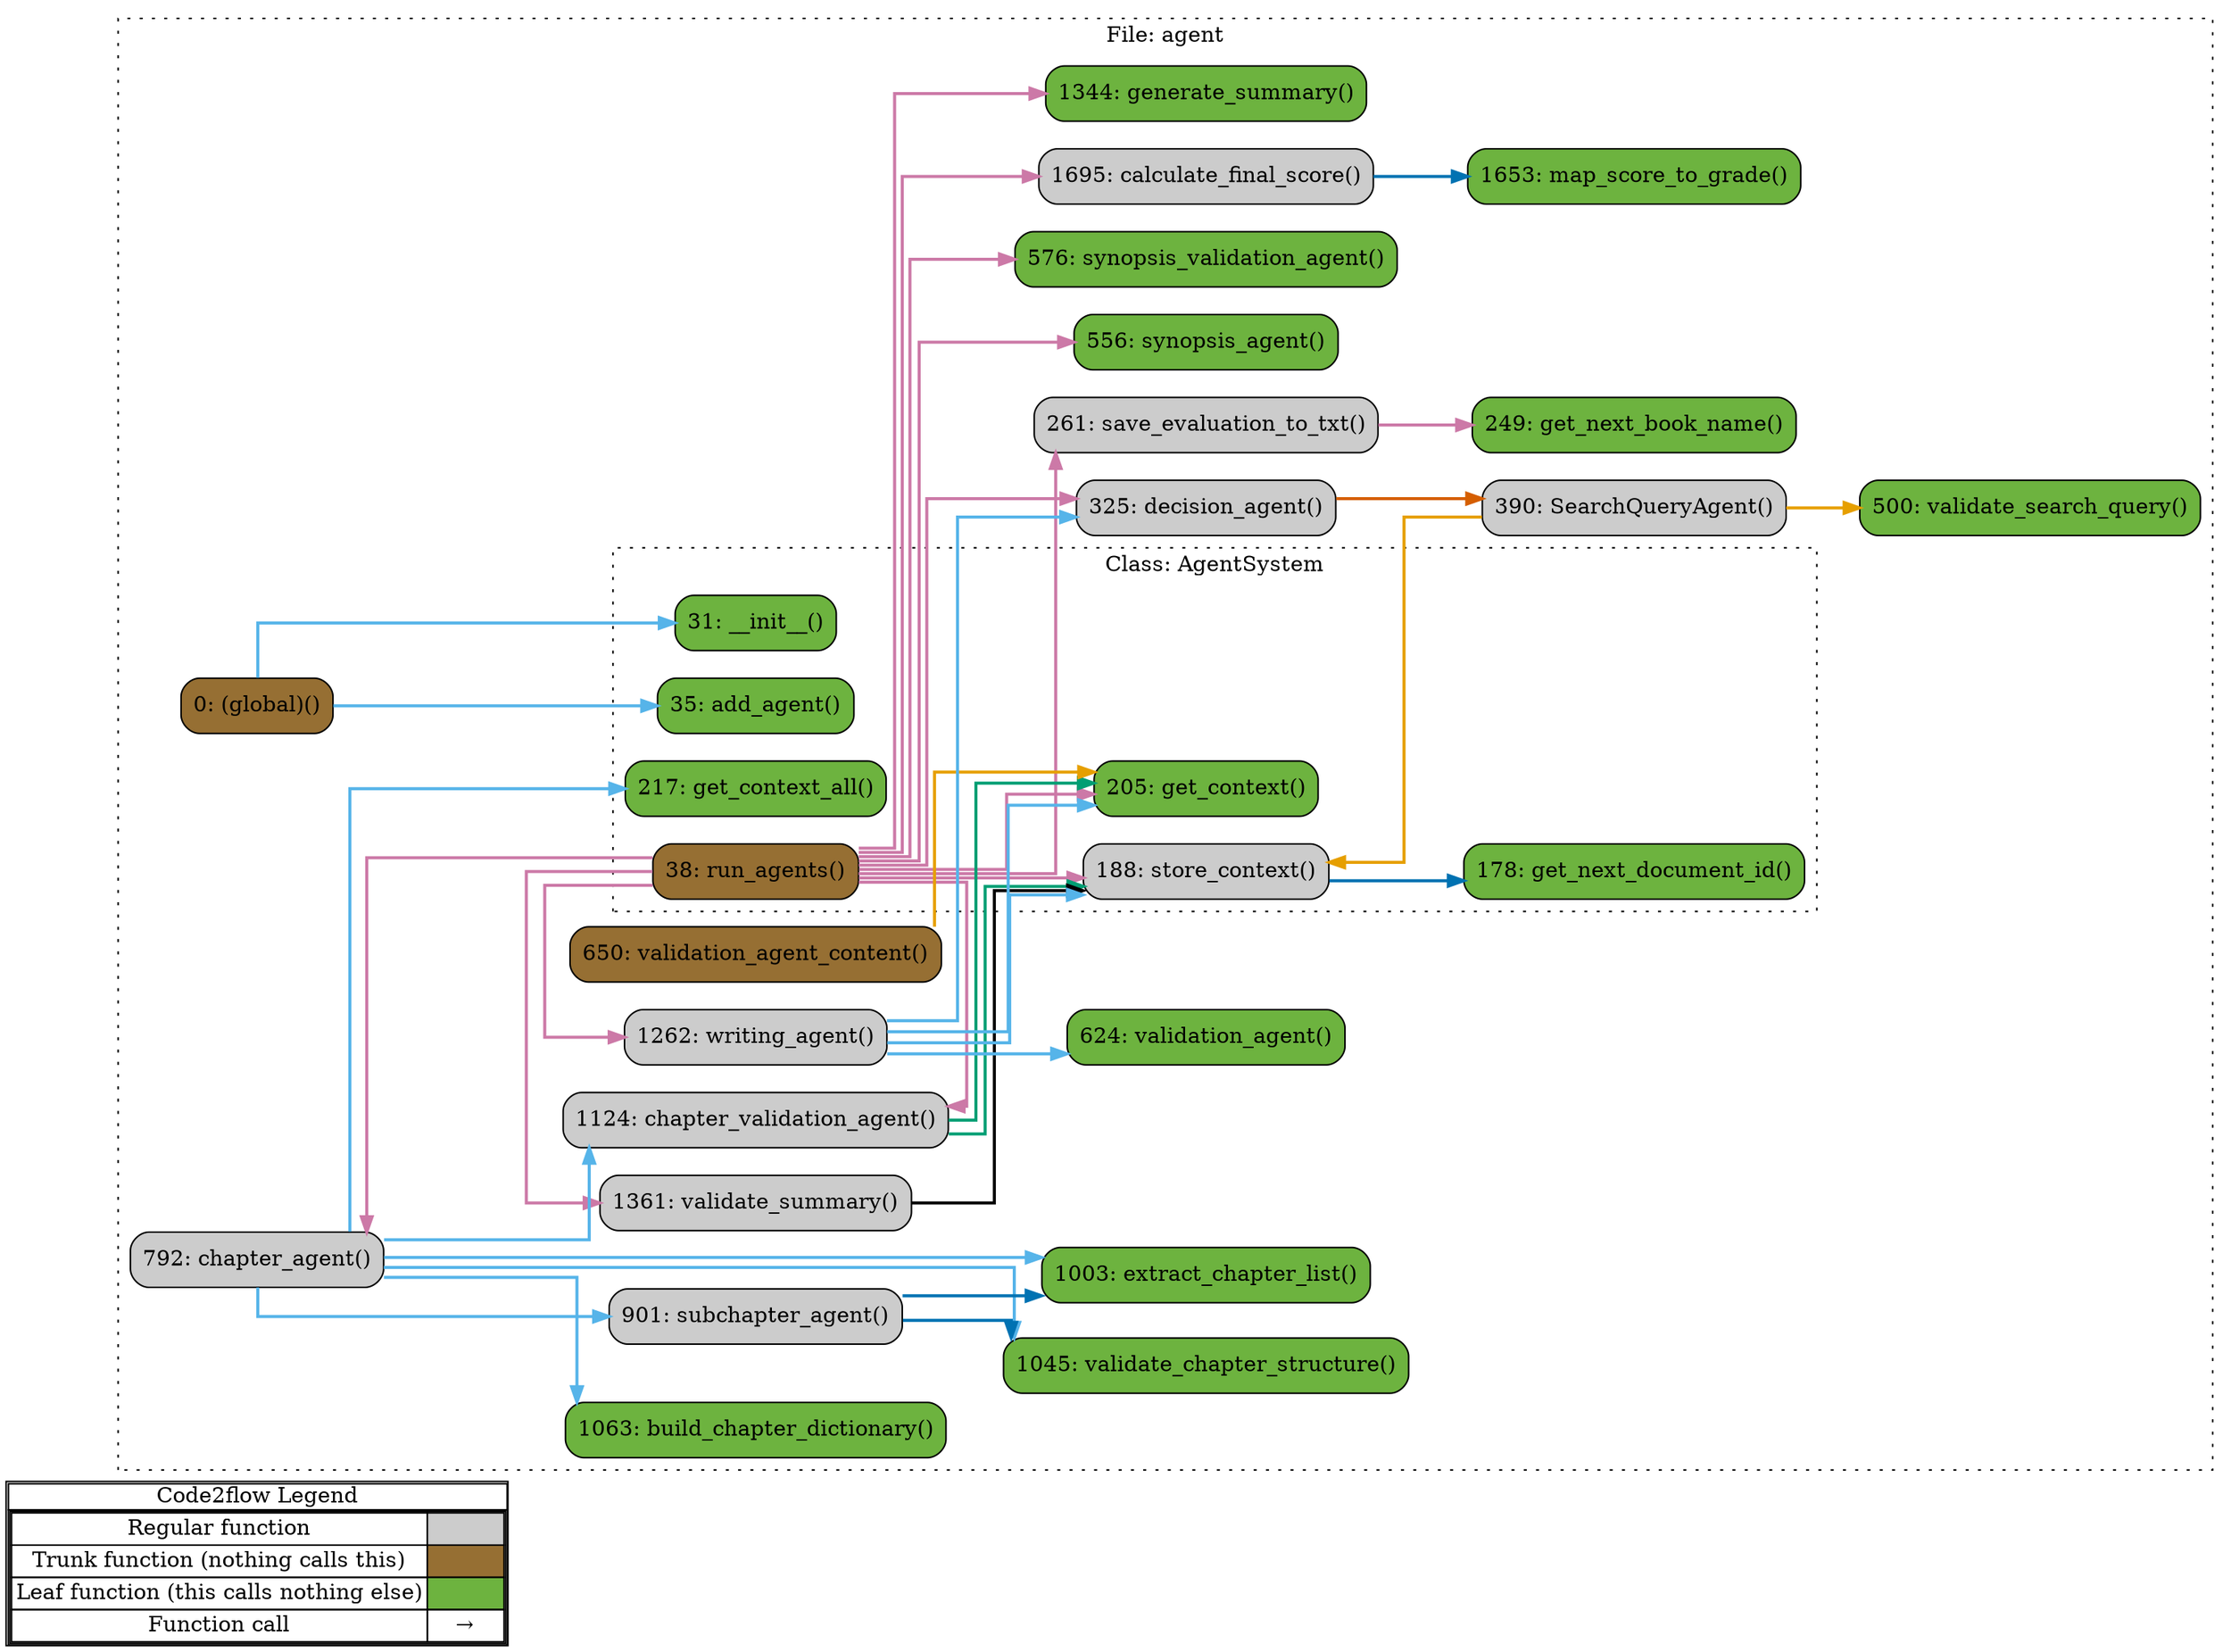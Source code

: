 digraph G {
concentrate=true;
splines="ortho";
rankdir="LR";
subgraph legend{
    rank = min;
    label = "legend";
    Legend [shape=none, margin=0, label = <
        <table cellspacing="0" cellpadding="0" border="1"><tr><td>Code2flow Legend</td></tr><tr><td>
        <table cellspacing="0">
        <tr><td>Regular function</td><td width="50px" bgcolor='#cccccc'></td></tr>
        <tr><td>Trunk function (nothing calls this)</td><td bgcolor='#966F33'></td></tr>
        <tr><td>Leaf function (this calls nothing else)</td><td bgcolor='#6db33f'></td></tr>
        <tr><td>Function call</td><td><font color='black'>&#8594;</font></td></tr>
        </table></td></tr></table>
        >];
}node_2a99d49a [label="0: (global)()" name="agent::(global)" shape="rect" style="rounded,filled" fillcolor="#966F33" ];
node_fa0540c4 [label="31: __init__()" name="agent::AgentSystem.__init__" shape="rect" style="rounded,filled" fillcolor="#6db33f" ];
node_9b6f7cdc [label="35: add_agent()" name="agent::AgentSystem.add_agent" shape="rect" style="rounded,filled" fillcolor="#6db33f" ];
node_e8faa508 [label="205: get_context()" name="agent::AgentSystem.get_context" shape="rect" style="rounded,filled" fillcolor="#6db33f" ];
node_348bec82 [label="217: get_context_all()" name="agent::AgentSystem.get_context_all" shape="rect" style="rounded,filled" fillcolor="#6db33f" ];
node_9eea8c13 [label="178: get_next_document_id()" name="agent::AgentSystem.get_next_document_id" shape="rect" style="rounded,filled" fillcolor="#6db33f" ];
node_e12fddc7 [label="38: run_agents()" name="agent::AgentSystem.run_agents" shape="rect" style="rounded,filled" fillcolor="#966F33" ];
node_d50a0545 [label="188: store_context()" name="agent::AgentSystem.store_context" shape="rect" style="rounded,filled" fillcolor="#cccccc" ];
node_d7691a11 [label="390: SearchQueryAgent()" name="agent::SearchQueryAgent" shape="rect" style="rounded,filled" fillcolor="#cccccc" ];
node_cbbd18d0 [label="1063: build_chapter_dictionary()" name="agent::build_chapter_dictionary" shape="rect" style="rounded,filled" fillcolor="#6db33f" ];
node_c0af57ad [label="1695: calculate_final_score()" name="agent::calculate_final_score" shape="rect" style="rounded,filled" fillcolor="#cccccc" ];
node_cb21cf9a [label="792: chapter_agent()" name="agent::chapter_agent" shape="rect" style="rounded,filled" fillcolor="#cccccc" ];
node_ba216663 [label="1124: chapter_validation_agent()" name="agent::chapter_validation_agent" shape="rect" style="rounded,filled" fillcolor="#cccccc" ];
node_7080a59e [label="325: decision_agent()" name="agent::decision_agent" shape="rect" style="rounded,filled" fillcolor="#cccccc" ];
node_5fad4f25 [label="1003: extract_chapter_list()" name="agent::extract_chapter_list" shape="rect" style="rounded,filled" fillcolor="#6db33f" ];
node_a2ef6a3b [label="1344: generate_summary()" name="agent::generate_summary" shape="rect" style="rounded,filled" fillcolor="#6db33f" ];
node_5ee0391d [label="249: get_next_book_name()" name="agent::get_next_book_name" shape="rect" style="rounded,filled" fillcolor="#6db33f" ];
node_271d0cbd [label="1653: map_score_to_grade()" name="agent::map_score_to_grade" shape="rect" style="rounded,filled" fillcolor="#6db33f" ];
node_3ad4779f [label="261: save_evaluation_to_txt()" name="agent::save_evaluation_to_txt" shape="rect" style="rounded,filled" fillcolor="#cccccc" ];
node_bf33e9cd [label="901: subchapter_agent()" name="agent::subchapter_agent" shape="rect" style="rounded,filled" fillcolor="#cccccc" ];
node_4b0f0259 [label="556: synopsis_agent()" name="agent::synopsis_agent" shape="rect" style="rounded,filled" fillcolor="#6db33f" ];
node_47fb0d2f [label="576: synopsis_validation_agent()" name="agent::synopsis_validation_agent" shape="rect" style="rounded,filled" fillcolor="#6db33f" ];
node_67006913 [label="1045: validate_chapter_structure()" name="agent::validate_chapter_structure" shape="rect" style="rounded,filled" fillcolor="#6db33f" ];
node_934d1d81 [label="500: validate_search_query()" name="agent::validate_search_query" shape="rect" style="rounded,filled" fillcolor="#6db33f" ];
node_c2ac3540 [label="1361: validate_summary()" name="agent::validate_summary" shape="rect" style="rounded,filled" fillcolor="#cccccc" ];
node_685ee311 [label="624: validation_agent()" name="agent::validation_agent" shape="rect" style="rounded,filled" fillcolor="#6db33f" ];
node_304290c9 [label="650: validation_agent_content()" name="agent::validation_agent_content" shape="rect" style="rounded,filled" fillcolor="#966F33" ];
node_ecefe79a [label="1262: writing_agent()" name="agent::writing_agent" shape="rect" style="rounded,filled" fillcolor="#cccccc" ];
node_2a99d49a -> node_fa0540c4 [color="#56B4E9" penwidth="2"];
node_2a99d49a -> node_9b6f7cdc [color="#56B4E9" penwidth="2"];
node_2a99d49a -> node_9b6f7cdc [color="#56B4E9" penwidth="2"];
node_2a99d49a -> node_9b6f7cdc [color="#56B4E9" penwidth="2"];
node_2a99d49a -> node_9b6f7cdc [color="#56B4E9" penwidth="2"];
node_2a99d49a -> node_9b6f7cdc [color="#56B4E9" penwidth="2"];
node_2a99d49a -> node_9b6f7cdc [color="#56B4E9" penwidth="2"];
node_2a99d49a -> node_9b6f7cdc [color="#56B4E9" penwidth="2"];
node_2a99d49a -> node_9b6f7cdc [color="#56B4E9" penwidth="2"];
node_2a99d49a -> node_9b6f7cdc [color="#56B4E9" penwidth="2"];
node_2a99d49a -> node_9b6f7cdc [color="#56B4E9" penwidth="2"];
node_2a99d49a -> node_9b6f7cdc [color="#56B4E9" penwidth="2"];
node_2a99d49a -> node_9b6f7cdc [color="#56B4E9" penwidth="2"];
node_2a99d49a -> node_9b6f7cdc [color="#56B4E9" penwidth="2"];
node_2a99d49a -> node_9b6f7cdc [color="#56B4E9" penwidth="2"];
node_e12fddc7 -> node_e8faa508 [color="#CC79A7" penwidth="2"];
node_e12fddc7 -> node_d50a0545 [color="#CC79A7" penwidth="2"];
node_e12fddc7 -> node_d50a0545 [color="#CC79A7" penwidth="2"];
node_e12fddc7 -> node_d50a0545 [color="#CC79A7" penwidth="2"];
node_e12fddc7 -> node_d50a0545 [color="#CC79A7" penwidth="2"];
node_e12fddc7 -> node_c0af57ad [color="#CC79A7" penwidth="2"];
node_e12fddc7 -> node_cb21cf9a [color="#CC79A7" penwidth="2"];
node_e12fddc7 -> node_ba216663 [color="#CC79A7" penwidth="2"];
node_e12fddc7 -> node_7080a59e [color="#CC79A7" penwidth="2"];
node_e12fddc7 -> node_a2ef6a3b [color="#CC79A7" penwidth="2"];
node_e12fddc7 -> node_3ad4779f [color="#CC79A7" penwidth="2"];
node_e12fddc7 -> node_4b0f0259 [color="#CC79A7" penwidth="2"];
node_e12fddc7 -> node_47fb0d2f [color="#CC79A7" penwidth="2"];
node_e12fddc7 -> node_c2ac3540 [color="#CC79A7" penwidth="2"];
node_e12fddc7 -> node_ecefe79a [color="#CC79A7" penwidth="2"];
node_d50a0545 -> node_9eea8c13 [color="#0072B2" penwidth="2"];
node_d7691a11 -> node_d50a0545 [color="#E69F00" penwidth="2"];
node_d7691a11 -> node_934d1d81 [color="#E69F00" penwidth="2"];
node_c0af57ad -> node_271d0cbd [color="#0072B2" penwidth="2"];
node_cb21cf9a -> node_348bec82 [color="#56B4E9" penwidth="2"];
node_cb21cf9a -> node_cbbd18d0 [color="#56B4E9" penwidth="2"];
node_cb21cf9a -> node_cbbd18d0 [color="#56B4E9" penwidth="2"];
node_cb21cf9a -> node_ba216663 [color="#56B4E9" penwidth="2"];
node_cb21cf9a -> node_5fad4f25 [color="#56B4E9" penwidth="2"];
node_cb21cf9a -> node_5fad4f25 [color="#56B4E9" penwidth="2"];
node_cb21cf9a -> node_bf33e9cd [color="#56B4E9" penwidth="2"];
node_cb21cf9a -> node_67006913 [color="#56B4E9" penwidth="2"];
node_ba216663 -> node_e8faa508 [color="#009E73" penwidth="2"];
node_ba216663 -> node_d50a0545 [color="#009E73" penwidth="2"];
node_7080a59e -> node_d7691a11 [color="#D55E00" penwidth="2"];
node_3ad4779f -> node_5ee0391d [color="#CC79A7" penwidth="2"];
node_bf33e9cd -> node_5fad4f25 [color="#0072B2" penwidth="2"];
node_bf33e9cd -> node_5fad4f25 [color="#0072B2" penwidth="2"];
node_bf33e9cd -> node_67006913 [color="#0072B2" penwidth="2"];
node_bf33e9cd -> node_67006913 [color="#0072B2" penwidth="2"];
node_c2ac3540 -> node_d50a0545 [color="#000000" penwidth="2"];
node_c2ac3540 -> node_d50a0545 [color="#000000" penwidth="2"];
node_304290c9 -> node_e8faa508 [color="#E69F00" penwidth="2"];
node_ecefe79a -> node_e8faa508 [color="#56B4E9" penwidth="2"];
node_ecefe79a -> node_d50a0545 [color="#56B4E9" penwidth="2"];
node_ecefe79a -> node_7080a59e [color="#56B4E9" penwidth="2"];
node_ecefe79a -> node_685ee311 [color="#56B4E9" penwidth="2"];
subgraph cluster_a8151ff4 {
    node_5ee0391d node_3ad4779f node_7080a59e node_d7691a11 node_934d1d81 node_4b0f0259 node_47fb0d2f node_685ee311 node_304290c9 node_cb21cf9a node_bf33e9cd node_5fad4f25 node_67006913 node_cbbd18d0 node_ba216663 node_ecefe79a node_a2ef6a3b node_c2ac3540 node_271d0cbd node_c0af57ad node_2a99d49a;
    label="File: agent";
    name="agent";
    style="filled";
    graph[style=dotted];
    subgraph cluster_60f17521 {
        node_fa0540c4 node_9b6f7cdc node_e12fddc7 node_9eea8c13 node_d50a0545 node_e8faa508 node_348bec82;
        label="Class: AgentSystem";
        name="AgentSystem";
        style="filled";
        graph[style=dotted];
    };
};
}
